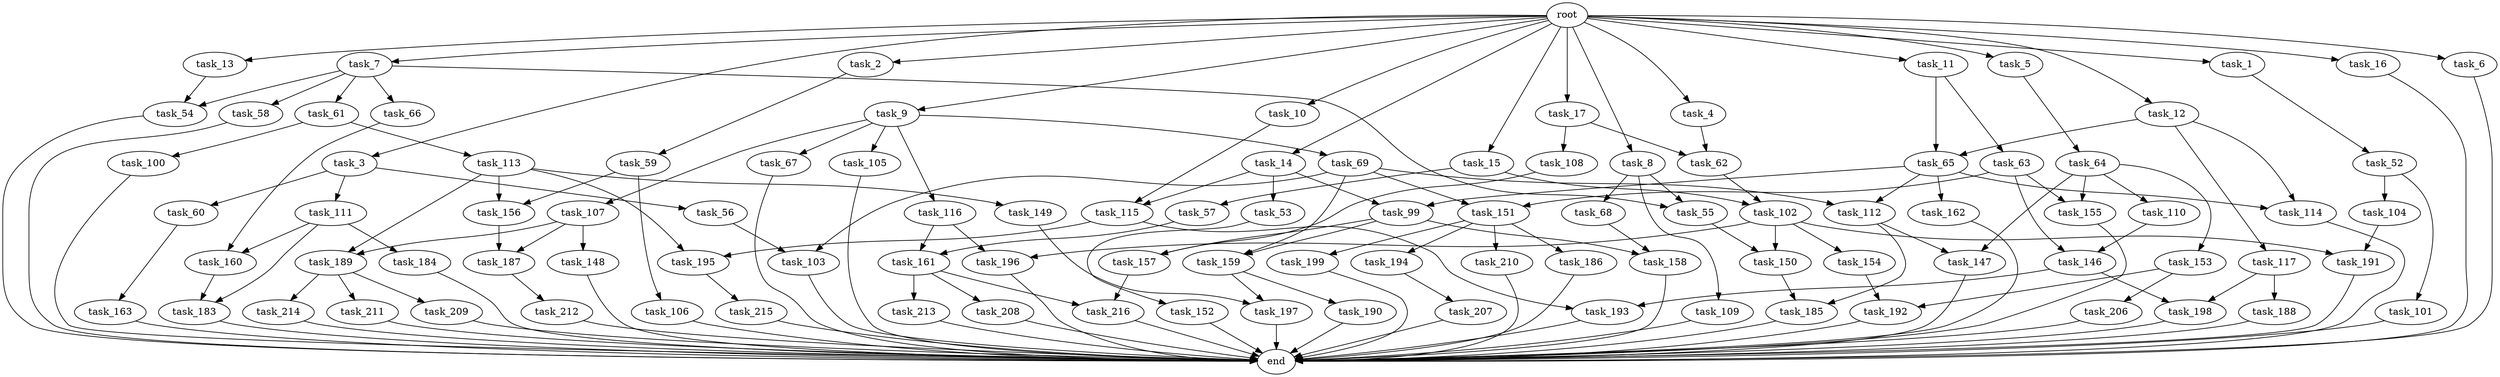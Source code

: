 digraph G {
  task_11 [size="2.048000"];
  task_195 [size="1168231104.512000"];
  task_64 [size="429496729.600000"];
  task_17 [size="2.048000"];
  task_190 [size="1391569403.904000"];
  task_69 [size="1717986918.400000"];
  task_62 [size="2559800508.416000"];
  task_104 [size="274877906.944000"];
  task_155 [size="2817498546.176000"];
  task_109 [size="618475290.624000"];
  task_189 [size="1168231104.512000"];
  task_199 [size="841813590.016000"];
  task_59 [size="1717986918.400000"];
  task_197 [size="3109556322.304000"];
  task_67 [size="1717986918.400000"];
  task_56 [size="841813590.016000"];
  task_113 [size="1717986918.400000"];
  task_7 [size="2.048000"];
  task_192 [size="1786706395.136000"];
  task_209 [size="429496729.600000"];
  task_214 [size="429496729.600000"];
  task_157 [size="1254130450.432000"];
  task_216 [size="996432412.672000"];
  task_115 [size="2783138807.808000"];
  task_211 [size="429496729.600000"];
  end [size="0.000000"];
  task_206 [size="68719476.736000"];
  task_158 [size="2491081031.680000"];
  task_63 [size="1099511627.776000"];
  task_61 [size="841813590.016000"];
  task_55 [size="1460288880.640000"];
  task_54 [size="1116691496.960000"];
  task_107 [size="1717986918.400000"];
  task_196 [size="773094113.280000"];
  task_112 [size="1872605741.056000"];
  task_105 [size="1717986918.400000"];
  task_193 [size="498216206.336000"];
  task_198 [size="1821066133.504000"];
  task_3 [size="2.048000"];
  task_207 [size="429496729.600000"];
  task_14 [size="2.048000"];
  task_187 [size="498216206.336000"];
  task_185 [size="2817498546.176000"];
  task_53 [size="1391569403.904000"];
  task_215 [size="618475290.624000"];
  task_147 [size="2817498546.176000"];
  task_57 [size="1391569403.904000"];
  task_108 [size="1717986918.400000"];
  task_146 [size="2817498546.176000"];
  task_100 [size="1717986918.400000"];
  task_9 [size="2.048000"];
  task_149 [size="1099511627.776000"];
  task_16 [size="2.048000"];
  task_58 [size="841813590.016000"];
  task_8 [size="2.048000"];
  root [size="0.000000"];
  task_184 [size="429496729.600000"];
  task_52 [size="1099511627.776000"];
  task_212 [size="1099511627.776000"];
  task_161 [size="893353197.568000"];
  task_4 [size="2.048000"];
  task_65 [size="1529008357.376000"];
  task_60 [size="841813590.016000"];
  task_13 [size="2.048000"];
  task_194 [size="841813590.016000"];
  task_66 [size="841813590.016000"];
  task_210 [size="841813590.016000"];
  task_5 [size="2.048000"];
  task_153 [size="1717986918.400000"];
  task_99 [size="1546188226.560000"];
  task_154 [size="154618822.656000"];
  task_188 [size="1391569403.904000"];
  task_6 [size="2.048000"];
  task_116 [size="1717986918.400000"];
  task_150 [size="1872605741.056000"];
  task_152 [size="1099511627.776000"];
  task_106 [size="274877906.944000"];
  task_117 [size="429496729.600000"];
  task_213 [size="154618822.656000"];
  task_15 [size="2.048000"];
  task_10 [size="2.048000"];
  task_110 [size="1717986918.400000"];
  task_148 [size="68719476.736000"];
  task_186 [size="841813590.016000"];
  task_103 [size="2559800508.416000"];
  task_160 [size="498216206.336000"];
  task_183 [size="704374636.544000"];
  task_208 [size="154618822.656000"];
  task_159 [size="2817498546.176000"];
  task_151 [size="2817498546.176000"];
  task_156 [size="1374389534.720000"];
  task_68 [size="618475290.624000"];
  task_2 [size="2.048000"];
  task_114 [size="584115552.256000"];
  task_12 [size="2.048000"];
  task_111 [size="841813590.016000"];
  task_191 [size="1872605741.056000"];
  task_163 [size="154618822.656000"];
  task_102 [size="1666447310.848000"];
  task_101 [size="274877906.944000"];
  task_162 [size="154618822.656000"];
  task_1 [size="2.048000"];

  task_11 -> task_65 [size="536870912.000000"];
  task_11 -> task_63 [size="536870912.000000"];
  task_195 -> task_215 [size="301989888.000000"];
  task_64 -> task_155 [size="838860800.000000"];
  task_64 -> task_110 [size="838860800.000000"];
  task_64 -> task_147 [size="838860800.000000"];
  task_64 -> task_153 [size="838860800.000000"];
  task_17 -> task_108 [size="838860800.000000"];
  task_17 -> task_62 [size="838860800.000000"];
  task_190 -> end [size="1.000000"];
  task_69 -> task_112 [size="838860800.000000"];
  task_69 -> task_151 [size="838860800.000000"];
  task_69 -> task_103 [size="838860800.000000"];
  task_69 -> task_159 [size="838860800.000000"];
  task_62 -> task_102 [size="134217728.000000"];
  task_104 -> task_191 [size="838860800.000000"];
  task_155 -> end [size="1.000000"];
  task_109 -> end [size="1.000000"];
  task_189 -> task_209 [size="209715200.000000"];
  task_189 -> task_214 [size="209715200.000000"];
  task_189 -> task_211 [size="209715200.000000"];
  task_199 -> end [size="1.000000"];
  task_59 -> task_106 [size="134217728.000000"];
  task_59 -> task_156 [size="134217728.000000"];
  task_197 -> end [size="1.000000"];
  task_67 -> end [size="1.000000"];
  task_56 -> task_103 [size="411041792.000000"];
  task_113 -> task_189 [size="536870912.000000"];
  task_113 -> task_156 [size="536870912.000000"];
  task_113 -> task_195 [size="536870912.000000"];
  task_113 -> task_149 [size="536870912.000000"];
  task_7 -> task_55 [size="411041792.000000"];
  task_7 -> task_58 [size="411041792.000000"];
  task_7 -> task_54 [size="411041792.000000"];
  task_7 -> task_61 [size="411041792.000000"];
  task_7 -> task_66 [size="411041792.000000"];
  task_192 -> end [size="1.000000"];
  task_209 -> end [size="1.000000"];
  task_214 -> end [size="1.000000"];
  task_157 -> task_216 [size="411041792.000000"];
  task_216 -> end [size="1.000000"];
  task_115 -> task_195 [size="33554432.000000"];
  task_115 -> task_193 [size="33554432.000000"];
  task_211 -> end [size="1.000000"];
  task_206 -> end [size="1.000000"];
  task_158 -> end [size="1.000000"];
  task_63 -> task_155 [size="536870912.000000"];
  task_63 -> task_146 [size="536870912.000000"];
  task_63 -> task_151 [size="536870912.000000"];
  task_61 -> task_113 [size="838860800.000000"];
  task_61 -> task_100 [size="838860800.000000"];
  task_55 -> task_150 [size="838860800.000000"];
  task_54 -> end [size="1.000000"];
  task_107 -> task_189 [size="33554432.000000"];
  task_107 -> task_148 [size="33554432.000000"];
  task_107 -> task_187 [size="33554432.000000"];
  task_196 -> end [size="1.000000"];
  task_112 -> task_185 [size="536870912.000000"];
  task_112 -> task_147 [size="536870912.000000"];
  task_105 -> end [size="1.000000"];
  task_193 -> end [size="1.000000"];
  task_198 -> end [size="1.000000"];
  task_3 -> task_60 [size="411041792.000000"];
  task_3 -> task_111 [size="411041792.000000"];
  task_3 -> task_56 [size="411041792.000000"];
  task_207 -> end [size="1.000000"];
  task_14 -> task_53 [size="679477248.000000"];
  task_14 -> task_99 [size="679477248.000000"];
  task_14 -> task_115 [size="679477248.000000"];
  task_187 -> task_212 [size="536870912.000000"];
  task_185 -> end [size="1.000000"];
  task_53 -> task_152 [size="536870912.000000"];
  task_215 -> end [size="1.000000"];
  task_147 -> end [size="1.000000"];
  task_57 -> task_161 [size="134217728.000000"];
  task_108 -> task_157 [size="75497472.000000"];
  task_146 -> task_198 [size="209715200.000000"];
  task_146 -> task_193 [size="209715200.000000"];
  task_100 -> end [size="1.000000"];
  task_9 -> task_69 [size="838860800.000000"];
  task_9 -> task_67 [size="838860800.000000"];
  task_9 -> task_107 [size="838860800.000000"];
  task_9 -> task_105 [size="838860800.000000"];
  task_9 -> task_116 [size="838860800.000000"];
  task_149 -> task_197 [size="838860800.000000"];
  task_16 -> end [size="1.000000"];
  task_58 -> end [size="1.000000"];
  task_8 -> task_55 [size="301989888.000000"];
  task_8 -> task_68 [size="301989888.000000"];
  task_8 -> task_109 [size="301989888.000000"];
  root -> task_15 [size="1.000000"];
  root -> task_16 [size="1.000000"];
  root -> task_5 [size="1.000000"];
  root -> task_11 [size="1.000000"];
  root -> task_3 [size="1.000000"];
  root -> task_12 [size="1.000000"];
  root -> task_8 [size="1.000000"];
  root -> task_6 [size="1.000000"];
  root -> task_17 [size="1.000000"];
  root -> task_7 [size="1.000000"];
  root -> task_1 [size="1.000000"];
  root -> task_4 [size="1.000000"];
  root -> task_2 [size="1.000000"];
  root -> task_13 [size="1.000000"];
  root -> task_14 [size="1.000000"];
  root -> task_9 [size="1.000000"];
  root -> task_10 [size="1.000000"];
  task_184 -> end [size="1.000000"];
  task_52 -> task_104 [size="134217728.000000"];
  task_52 -> task_101 [size="134217728.000000"];
  task_212 -> end [size="1.000000"];
  task_161 -> task_216 [size="75497472.000000"];
  task_161 -> task_208 [size="75497472.000000"];
  task_161 -> task_213 [size="75497472.000000"];
  task_4 -> task_62 [size="411041792.000000"];
  task_65 -> task_112 [size="75497472.000000"];
  task_65 -> task_99 [size="75497472.000000"];
  task_65 -> task_114 [size="75497472.000000"];
  task_65 -> task_162 [size="75497472.000000"];
  task_60 -> task_163 [size="75497472.000000"];
  task_13 -> task_54 [size="134217728.000000"];
  task_194 -> task_207 [size="209715200.000000"];
  task_66 -> task_160 [size="33554432.000000"];
  task_210 -> end [size="1.000000"];
  task_5 -> task_64 [size="209715200.000000"];
  task_153 -> task_206 [size="33554432.000000"];
  task_153 -> task_192 [size="33554432.000000"];
  task_99 -> task_157 [size="536870912.000000"];
  task_99 -> task_159 [size="536870912.000000"];
  task_99 -> task_158 [size="536870912.000000"];
  task_154 -> task_192 [size="838860800.000000"];
  task_188 -> end [size="1.000000"];
  task_6 -> end [size="1.000000"];
  task_116 -> task_161 [size="301989888.000000"];
  task_116 -> task_196 [size="301989888.000000"];
  task_150 -> task_185 [size="838860800.000000"];
  task_152 -> end [size="1.000000"];
  task_106 -> end [size="1.000000"];
  task_117 -> task_188 [size="679477248.000000"];
  task_117 -> task_198 [size="679477248.000000"];
  task_213 -> end [size="1.000000"];
  task_15 -> task_57 [size="679477248.000000"];
  task_15 -> task_102 [size="679477248.000000"];
  task_10 -> task_115 [size="679477248.000000"];
  task_110 -> task_146 [size="838860800.000000"];
  task_148 -> end [size="1.000000"];
  task_186 -> end [size="1.000000"];
  task_103 -> end [size="1.000000"];
  task_160 -> task_183 [size="134217728.000000"];
  task_183 -> end [size="1.000000"];
  task_208 -> end [size="1.000000"];
  task_159 -> task_197 [size="679477248.000000"];
  task_159 -> task_190 [size="679477248.000000"];
  task_151 -> task_199 [size="411041792.000000"];
  task_151 -> task_186 [size="411041792.000000"];
  task_151 -> task_194 [size="411041792.000000"];
  task_151 -> task_210 [size="411041792.000000"];
  task_156 -> task_187 [size="209715200.000000"];
  task_68 -> task_158 [size="679477248.000000"];
  task_2 -> task_59 [size="838860800.000000"];
  task_114 -> end [size="1.000000"];
  task_12 -> task_65 [size="209715200.000000"];
  task_12 -> task_114 [size="209715200.000000"];
  task_12 -> task_117 [size="209715200.000000"];
  task_111 -> task_160 [size="209715200.000000"];
  task_111 -> task_184 [size="209715200.000000"];
  task_111 -> task_183 [size="209715200.000000"];
  task_191 -> end [size="1.000000"];
  task_163 -> end [size="1.000000"];
  task_102 -> task_150 [size="75497472.000000"];
  task_102 -> task_191 [size="75497472.000000"];
  task_102 -> task_154 [size="75497472.000000"];
  task_102 -> task_196 [size="75497472.000000"];
  task_101 -> end [size="1.000000"];
  task_162 -> end [size="1.000000"];
  task_1 -> task_52 [size="536870912.000000"];
}
